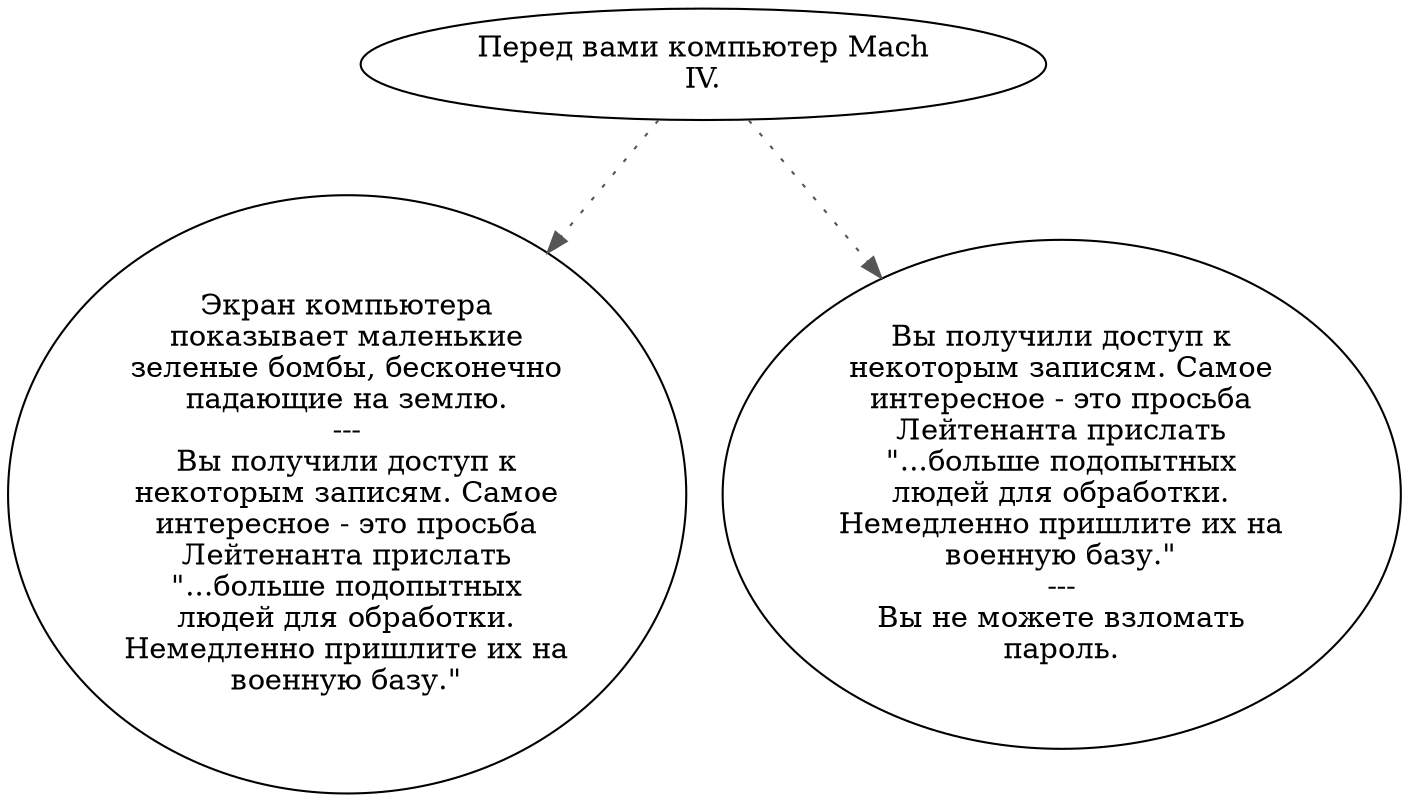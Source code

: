 digraph morpcomp {
  "start" [style=filled       fillcolor="#FFFFFF"       color="#000000"]
  "start" -> "use_p_proc" [style=dotted color="#555555"]
  "start" -> "use_skill_on_p_proc" [style=dotted color="#555555"]
  "start" [label="Перед вами компьютер Mach\nIV."]
  "use_p_proc" [style=filled       fillcolor="#FFFFFF"       color="#000000"]
  "use_p_proc" [label="Экран компьютера\nпоказывает маленькие\nзеленые бомбы, бесконечно\nпадающие на землю.\n---\nВы получили доступ к\nнекоторым записям. Самое\nинтересное - это просьба\nЛейтенанта прислать\n\"...больше подопытных\nлюдей для обработки.\nНемедленно пришлите их на\nвоенную базу.\""]
  "use_skill_on_p_proc" [style=filled       fillcolor="#FFFFFF"       color="#000000"]
  "use_skill_on_p_proc" [label="Вы получили доступ к\nнекоторым записям. Самое\nинтересное - это просьба\nЛейтенанта прислать\n\"...больше подопытных\nлюдей для обработки.\nНемедленно пришлите их на\nвоенную базу.\"\n---\nВы не можете взломать\nпароль."]
}
